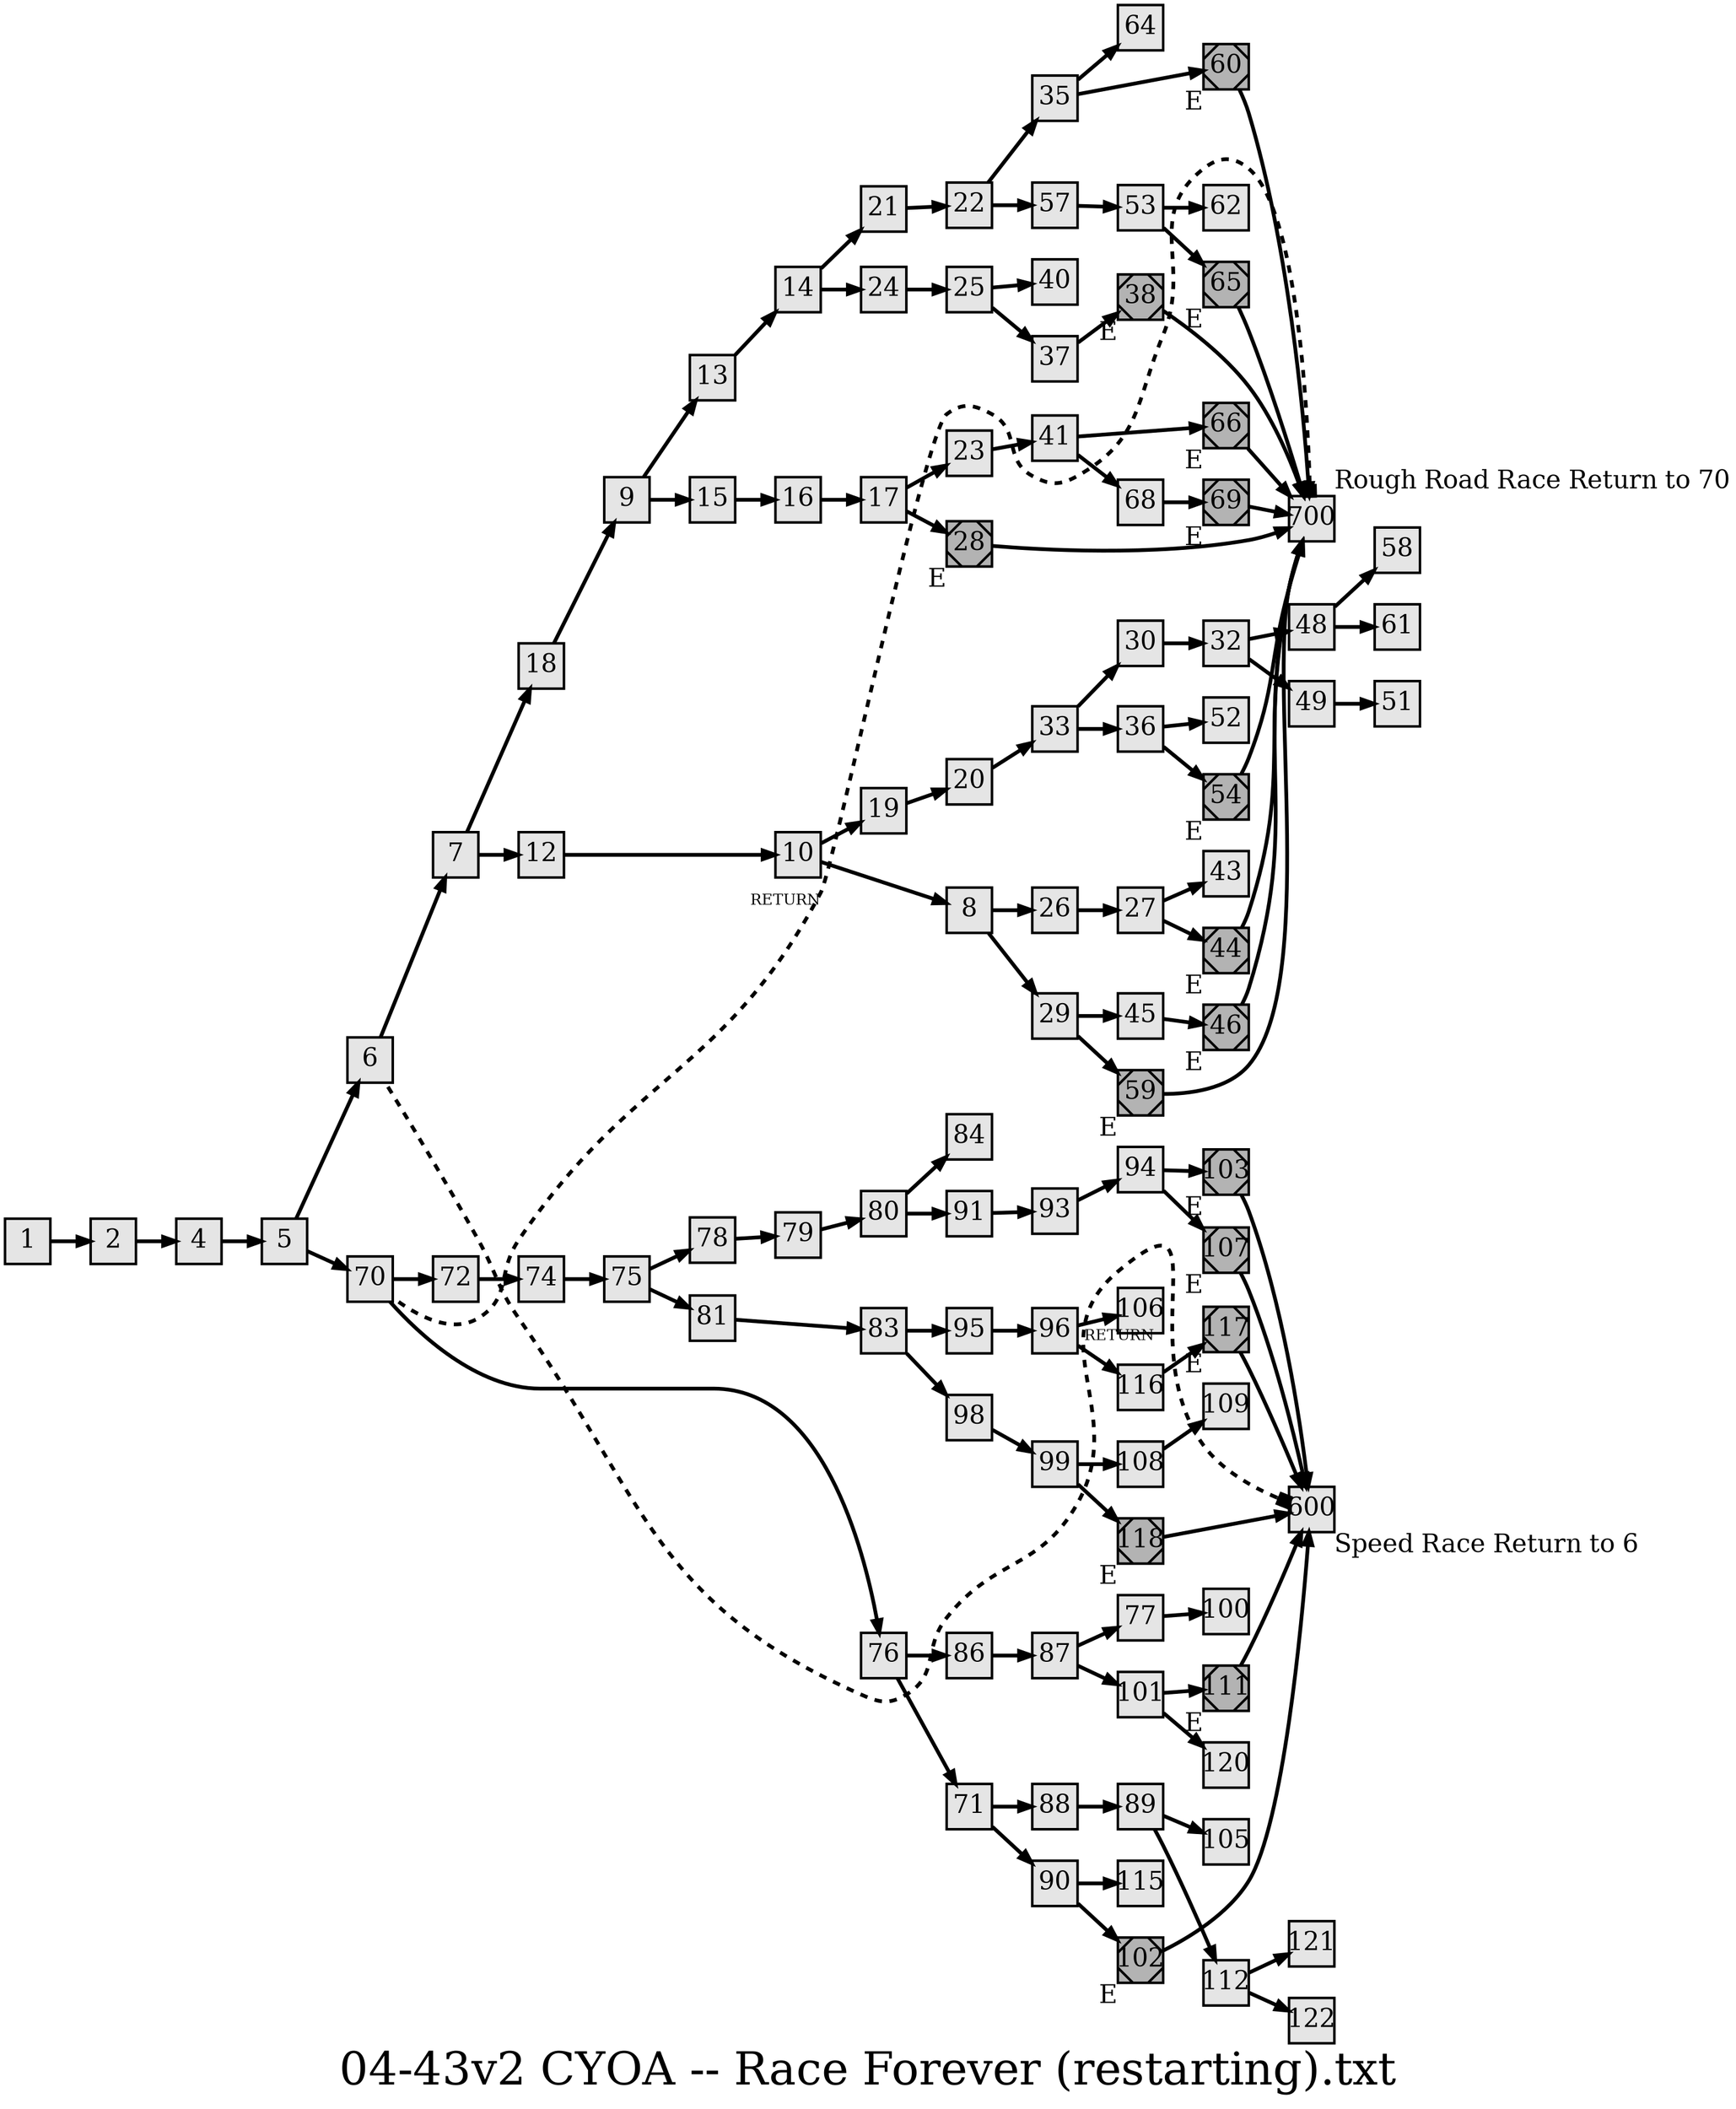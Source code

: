 digraph g{
  graph [ label="04-43v2 CYOA -- Race Forever (restarting).txt" rankdir=LR, ordering=out, fontsize=36, nodesep="0.35", ranksep="0.45"];
  node  [shape=rect, penwidth=2, fontsize=20, style=filled, fillcolor=grey90, margin="0,0", labelfloat=true, regular=true, fixedsize=true];
  edge  [labelfloat=true, penwidth=3, fontsize=12];
  1 -> 2;
  2 -> 4;
  4 -> 5;
  5 -> 6;
  5 -> 70;
  6 -> 7;
  7 -> 18;
  7 -> 12;
  8 -> 26;
  8 -> 29;
  9 -> 13;
  9 -> 15;
  10 -> 19;
  10 -> 8;
  12 -> 10;
  13 -> 14;
  14 -> 21;
  14 -> 24;
  15 -> 16;
  16 -> 17;
  17 -> 23;
  17 -> 28;
  18 -> 9;
  19 -> 20;
  20 -> 33;
  21 -> 22;
  22 -> 35;
  22 -> 57;
  23 -> 41;
  24 -> 25;
  25 -> 37;
  25 -> 40;
  26 -> 27;
  27 -> 43;
  27 -> 44;
  28 -> 700;
  28	[ xlabel="E", shape=Msquare, fontsize=20, fillcolor=grey70 ];
  29 -> 45;
  29 -> 59;
  30 -> 32;
  32 -> 48;
  32 -> 49;
  33 -> 30;
  33 -> 36;
  35 -> 64;
  35 -> 60;
  36 -> 52;
  36 -> 54;
  37 -> 38;
  38 -> 700;
  38	[ xlabel="E", shape=Msquare, fontsize=20, fillcolor=grey70 ];
  41 -> 66;
  41 -> 68;
  44 -> 700;
  44	[ xlabel="E", shape=Msquare, fontsize=20, fillcolor=grey70 ];
  45 -> 46;
  46 -> 700;
  46	[ xlabel="E", shape=Msquare, fontsize=20, fillcolor=grey70 ];
  48 -> 58;
  48 -> 61;
  49 -> 51;
  53 -> 62;
  53 -> 65;
  54 -> 700;
  54	[ xlabel="E", shape=Msquare, fontsize=20, fillcolor=grey70 ];
  57 -> 53;
  59 -> 700;
  59	[ xlabel="E", shape=Msquare, fontsize=20, fillcolor=grey70 ];
  60 -> 700;
  60	[ xlabel="E", shape=Msquare, fontsize=20, fillcolor=grey70 ];
  65 -> 700;
  65	[ xlabel="E", shape=Msquare, fontsize=20, fillcolor=grey70 ];
  66 -> 700;
  66	[ xlabel="E", shape=Msquare, fontsize=20, fillcolor=grey70 ];
  68 -> 69;
  69 -> 700;
  69	[ xlabel="E", shape=Msquare, fontsize=20, fillcolor=grey70 ];
  70 -> 72;
  70 -> 76;
  71 -> 88;
  71 -> 90;
  72 -> 74;
  74 -> 75;
  75 -> 78;
  75 -> 81;
  76 -> 86;
  76 -> 71;
  77 -> 100;
  78 -> 79;
  79 -> 80;
  80 -> 84;
  80 -> 91;
  81 -> 83;
  83 -> 95;
  83 -> 98;
  86 -> 87;
  87 -> 77;
  87 -> 101;
  88 -> 89;
  89 -> 112;
  89 -> 105;
  90 -> 115;
  90 -> 102;
  91 -> 93;
  93 -> 94;
  94 -> 103;
  94 -> 107;
  95 -> 96;
  96 -> 106;
  96 -> 116;
  98 -> 99;
  99 -> 108;
  99 -> 118;
  101 -> 111;
  101 -> 120;
  102 -> 600;
  102	[ xlabel="E", shape=Msquare, fontsize=20, fillcolor=grey70 ];
  103 -> 600;
  103	[ xlabel="E", shape=Msquare, fontsize=20, fillcolor=grey70 ];
  107 -> 600;
  107	[ xlabel="E", shape=Msquare, fontsize=20, fillcolor=grey70 ];
  108 -> 109;
  111 -> 600;
  111	[ xlabel="E", shape=Msquare, fontsize=20, fillcolor=grey70 ];
  112 -> 121;
  112 -> 122;
  116 -> 117;
  117 -> 600;
  117	[ xlabel="E", shape=Msquare, fontsize=20, fillcolor=grey70 ];
  118 -> 600;
  118	[ xlabel="E", shape=Msquare, fontsize=20, fillcolor=grey70 ];
  600	[ xlabel="Speed Race Return to 6" ];
  700	[ xlabel="Rough Road Race Return to 70" ];
  600 -> 6	[ xlabel="RETURN", dir=both, arrowhead=none, arrowtail=box, style=dashed, constraint=false ];
  700 -> 70	[ xlabel="RETURN", dir=both, arrowhead=none, arrowtail=box, style=dashed, constraint=false ];
}


